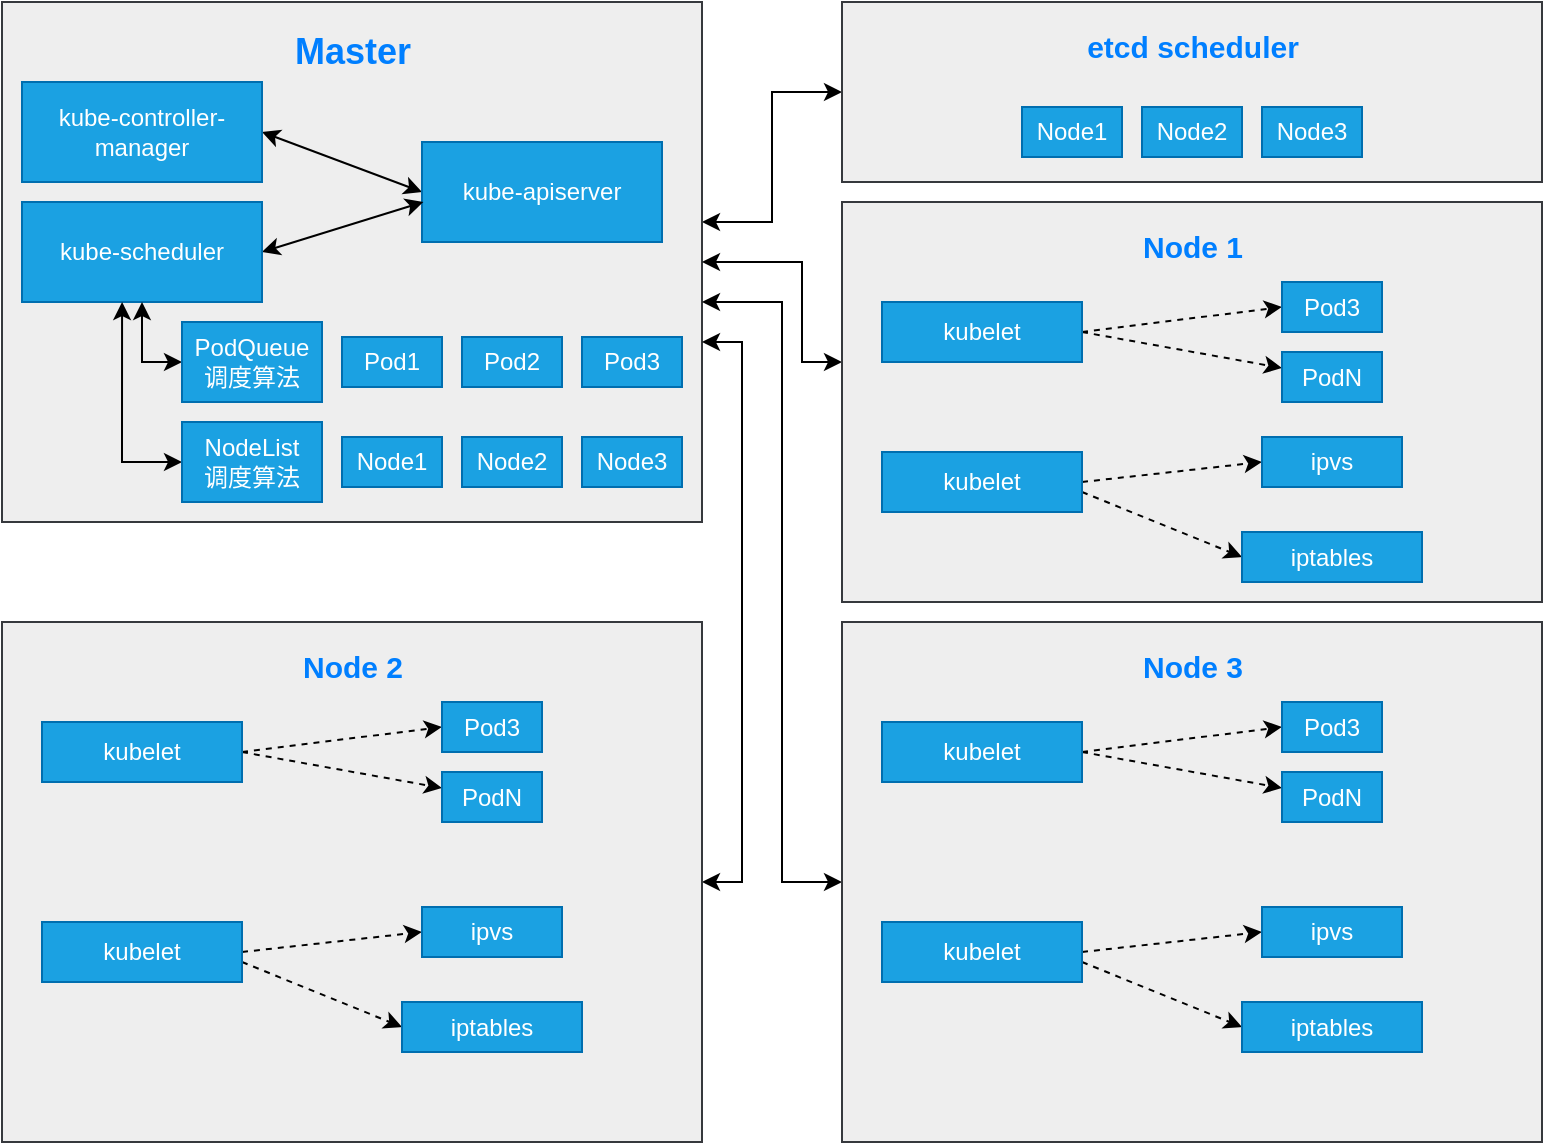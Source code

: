 <mxfile version="16.1.2" type="device" pages="2"><diagram id="AMbLInTUWC5z0L7OOY_3" name="scheduler 流程图"><mxGraphModel dx="1727" dy="1113" grid="1" gridSize="10" guides="1" tooltips="1" connect="1" arrows="1" fold="1" page="1" pageScale="1" pageWidth="827" pageHeight="1169" math="0" shadow="0"><root><mxCell id="0"/><mxCell id="1" parent="0"/><mxCell id="BOq9hFGbd_ouHMmcmS5--71" style="edgeStyle=orthogonalEdgeStyle;rounded=0;orthogonalLoop=1;jettySize=auto;html=1;fontSize=15;fontColor=#007FFF;startArrow=classic;startFill=1;strokeColor=default;" parent="1" source="BOq9hFGbd_ouHMmcmS5--21" target="BOq9hFGbd_ouHMmcmS5--18" edge="1"><mxGeometry relative="1" as="geometry"><Array as="points"><mxPoint x="425" y="345"/><mxPoint x="425" y="410"/></Array></mxGeometry></mxCell><mxCell id="BOq9hFGbd_ouHMmcmS5--21" value="" style="rounded=0;whiteSpace=wrap;html=1;fillColor=#eeeeee;strokeColor=#36393d;labelPosition=center;verticalLabelPosition=top;align=center;verticalAlign=bottom;" parent="1" vertex="1"><mxGeometry x="460" y="300" width="350" height="90" as="geometry"/></mxCell><mxCell id="BOq9hFGbd_ouHMmcmS5--18" value="" style="rounded=0;whiteSpace=wrap;html=1;fillColor=#eeeeee;strokeColor=#36393d;labelPosition=center;verticalLabelPosition=top;align=center;verticalAlign=bottom;" parent="1" vertex="1"><mxGeometry x="40" y="300" width="350" height="260" as="geometry"/></mxCell><mxCell id="BOq9hFGbd_ouHMmcmS5--5" style="edgeStyle=none;rounded=0;orthogonalLoop=1;jettySize=auto;html=1;exitX=1;exitY=0.5;exitDx=0;exitDy=0;strokeColor=default;startArrow=classic;startFill=1;entryX=0;entryY=0.5;entryDx=0;entryDy=0;" parent="1" source="BOq9hFGbd_ouHMmcmS5--1" target="BOq9hFGbd_ouHMmcmS5--2" edge="1"><mxGeometry relative="1" as="geometry"><mxPoint x="260" y="400" as="targetPoint"/><Array as="points"/></mxGeometry></mxCell><mxCell id="BOq9hFGbd_ouHMmcmS5--1" value="kube-controller-manager" style="rounded=0;whiteSpace=wrap;html=1;fillColor=#1ba1e2;fontColor=#ffffff;strokeColor=#006EAF;" parent="1" vertex="1"><mxGeometry x="50" y="340" width="120" height="50" as="geometry"/></mxCell><mxCell id="BOq9hFGbd_ouHMmcmS5--2" value="kube-apiserver" style="rounded=0;whiteSpace=wrap;html=1;fillColor=#1ba1e2;fontColor=#ffffff;strokeColor=#006EAF;" parent="1" vertex="1"><mxGeometry x="250" y="370" width="120" height="50" as="geometry"/></mxCell><mxCell id="BOq9hFGbd_ouHMmcmS5--6" style="edgeStyle=none;rounded=0;orthogonalLoop=1;jettySize=auto;html=1;exitX=1;exitY=0.5;exitDx=0;exitDy=0;entryX=0.006;entryY=0.599;entryDx=0;entryDy=0;startArrow=classic;startFill=1;strokeColor=default;entryPerimeter=0;" parent="1" source="BOq9hFGbd_ouHMmcmS5--3" target="BOq9hFGbd_ouHMmcmS5--2" edge="1"><mxGeometry relative="1" as="geometry"/></mxCell><mxCell id="BOq9hFGbd_ouHMmcmS5--3" value="kube-scheduler" style="rounded=0;whiteSpace=wrap;html=1;fillColor=#1ba1e2;fontColor=#ffffff;strokeColor=#006EAF;" parent="1" vertex="1"><mxGeometry x="50" y="400" width="120" height="50" as="geometry"/></mxCell><mxCell id="BOq9hFGbd_ouHMmcmS5--10" style="edgeStyle=orthogonalEdgeStyle;rounded=0;orthogonalLoop=1;jettySize=auto;html=1;entryX=0.5;entryY=1;entryDx=0;entryDy=0;startArrow=classic;startFill=1;strokeColor=default;exitX=0;exitY=0.5;exitDx=0;exitDy=0;" parent="1" source="BOq9hFGbd_ouHMmcmS5--7" target="BOq9hFGbd_ouHMmcmS5--3" edge="1"><mxGeometry relative="1" as="geometry"/></mxCell><mxCell id="BOq9hFGbd_ouHMmcmS5--7" value="PodQueue&lt;br&gt;调度算法" style="rounded=0;whiteSpace=wrap;html=1;fillColor=#1ba1e2;fontColor=#ffffff;strokeColor=#006EAF;" parent="1" vertex="1"><mxGeometry x="130" y="460" width="70" height="40" as="geometry"/></mxCell><mxCell id="BOq9hFGbd_ouHMmcmS5--11" style="edgeStyle=orthogonalEdgeStyle;rounded=0;orthogonalLoop=1;jettySize=auto;html=1;entryX=0.417;entryY=1;entryDx=0;entryDy=0;entryPerimeter=0;startArrow=classic;startFill=1;strokeColor=default;" parent="1" source="BOq9hFGbd_ouHMmcmS5--8" target="BOq9hFGbd_ouHMmcmS5--3" edge="1"><mxGeometry relative="1" as="geometry"><Array as="points"><mxPoint x="100" y="530"/></Array></mxGeometry></mxCell><mxCell id="BOq9hFGbd_ouHMmcmS5--8" value="NodeList&lt;br&gt;调度算法" style="rounded=0;whiteSpace=wrap;html=1;fillColor=#1ba1e2;fontColor=#ffffff;strokeColor=#006EAF;" parent="1" vertex="1"><mxGeometry x="130" y="510" width="70" height="40" as="geometry"/></mxCell><mxCell id="BOq9hFGbd_ouHMmcmS5--12" value="Pod1" style="rounded=0;whiteSpace=wrap;html=1;fillColor=#1ba1e2;fontColor=#ffffff;strokeColor=#006EAF;" parent="1" vertex="1"><mxGeometry x="210" y="467.5" width="50" height="25" as="geometry"/></mxCell><mxCell id="BOq9hFGbd_ouHMmcmS5--13" value="Pod2" style="rounded=0;whiteSpace=wrap;html=1;fillColor=#1ba1e2;fontColor=#ffffff;strokeColor=#006EAF;" parent="1" vertex="1"><mxGeometry x="270" y="467.5" width="50" height="25" as="geometry"/></mxCell><mxCell id="BOq9hFGbd_ouHMmcmS5--14" value="Pod3" style="rounded=0;whiteSpace=wrap;html=1;fillColor=#1ba1e2;fontColor=#ffffff;strokeColor=#006EAF;" parent="1" vertex="1"><mxGeometry x="330" y="467.5" width="50" height="25" as="geometry"/></mxCell><mxCell id="BOq9hFGbd_ouHMmcmS5--15" value="Node1" style="rounded=0;whiteSpace=wrap;html=1;fillColor=#1ba1e2;fontColor=#ffffff;strokeColor=#006EAF;" parent="1" vertex="1"><mxGeometry x="210" y="517.5" width="50" height="25" as="geometry"/></mxCell><mxCell id="BOq9hFGbd_ouHMmcmS5--16" value="Node2" style="rounded=0;whiteSpace=wrap;html=1;fillColor=#1ba1e2;fontColor=#ffffff;strokeColor=#006EAF;" parent="1" vertex="1"><mxGeometry x="270" y="517.5" width="50" height="25" as="geometry"/></mxCell><mxCell id="BOq9hFGbd_ouHMmcmS5--17" value="Node3" style="rounded=0;whiteSpace=wrap;html=1;fillColor=#1ba1e2;fontColor=#ffffff;strokeColor=#006EAF;" parent="1" vertex="1"><mxGeometry x="330" y="517.5" width="50" height="25" as="geometry"/></mxCell><mxCell id="BOq9hFGbd_ouHMmcmS5--23" value="Master" style="text;strokeColor=none;fillColor=none;html=1;fontSize=18;fontStyle=1;verticalAlign=middle;align=center;fontColor=#007FFF;" parent="1" vertex="1"><mxGeometry x="185" y="310" width="60" height="30" as="geometry"/></mxCell><mxCell id="BOq9hFGbd_ouHMmcmS5--24" value="&lt;font style=&quot;font-size: 15px&quot;&gt;etcd&amp;nbsp;scheduler&lt;/font&gt;" style="text;strokeColor=none;fillColor=none;html=1;fontSize=24;fontStyle=1;verticalAlign=middle;align=center;fontColor=#007FFF;" parent="1" vertex="1"><mxGeometry x="585" y="300" width="100" height="40" as="geometry"/></mxCell><mxCell id="BOq9hFGbd_ouHMmcmS5--25" value="Node1" style="rounded=0;whiteSpace=wrap;html=1;fillColor=#1ba1e2;fontColor=#ffffff;strokeColor=#006EAF;" parent="1" vertex="1"><mxGeometry x="550" y="352.5" width="50" height="25" as="geometry"/></mxCell><mxCell id="BOq9hFGbd_ouHMmcmS5--26" value="Node2" style="rounded=0;whiteSpace=wrap;html=1;fillColor=#1ba1e2;fontColor=#ffffff;strokeColor=#006EAF;" parent="1" vertex="1"><mxGeometry x="610" y="352.5" width="50" height="25" as="geometry"/></mxCell><mxCell id="BOq9hFGbd_ouHMmcmS5--27" value="Node3" style="rounded=0;whiteSpace=wrap;html=1;fillColor=#1ba1e2;fontColor=#ffffff;strokeColor=#006EAF;" parent="1" vertex="1"><mxGeometry x="670" y="352.5" width="50" height="25" as="geometry"/></mxCell><mxCell id="BOq9hFGbd_ouHMmcmS5--68" style="edgeStyle=orthogonalEdgeStyle;rounded=0;orthogonalLoop=1;jettySize=auto;html=1;fontSize=15;fontColor=#007FFF;startArrow=classic;startFill=1;strokeColor=default;" parent="1" source="BOq9hFGbd_ouHMmcmS5--29" target="BOq9hFGbd_ouHMmcmS5--18" edge="1"><mxGeometry relative="1" as="geometry"><Array as="points"><mxPoint x="440" y="480"/><mxPoint x="440" y="430"/></Array></mxGeometry></mxCell><mxCell id="BOq9hFGbd_ouHMmcmS5--29" value="" style="rounded=0;whiteSpace=wrap;html=1;fillColor=#eeeeee;strokeColor=#36393d;labelPosition=center;verticalLabelPosition=top;align=center;verticalAlign=bottom;" parent="1" vertex="1"><mxGeometry x="460" y="400" width="350" height="200" as="geometry"/></mxCell><mxCell id="BOq9hFGbd_ouHMmcmS5--30" value="&lt;span style=&quot;font-size: 15px&quot;&gt;Node 1&lt;/span&gt;" style="text;strokeColor=none;fillColor=none;html=1;fontSize=24;fontStyle=1;verticalAlign=middle;align=center;fontColor=#007FFF;" parent="1" vertex="1"><mxGeometry x="585" y="400" width="100" height="40" as="geometry"/></mxCell><mxCell id="BOq9hFGbd_ouHMmcmS5--36" style="edgeStyle=none;rounded=0;orthogonalLoop=1;jettySize=auto;html=1;entryX=0;entryY=0.5;entryDx=0;entryDy=0;fontSize=15;fontColor=#007FFF;startArrow=none;startFill=0;strokeColor=default;dashed=1;exitX=1;exitY=0.5;exitDx=0;exitDy=0;" parent="1" source="BOq9hFGbd_ouHMmcmS5--31" target="BOq9hFGbd_ouHMmcmS5--34" edge="1"><mxGeometry relative="1" as="geometry"/></mxCell><mxCell id="BOq9hFGbd_ouHMmcmS5--37" style="edgeStyle=none;rounded=0;orthogonalLoop=1;jettySize=auto;html=1;fontSize=15;fontColor=#007FFF;startArrow=none;startFill=0;strokeColor=default;dashed=1;exitX=1;exitY=0.5;exitDx=0;exitDy=0;" parent="1" source="BOq9hFGbd_ouHMmcmS5--31" target="BOq9hFGbd_ouHMmcmS5--33" edge="1"><mxGeometry relative="1" as="geometry"/></mxCell><mxCell id="BOq9hFGbd_ouHMmcmS5--31" value="kubelet" style="rounded=0;whiteSpace=wrap;html=1;fillColor=#1ba1e2;fontColor=#ffffff;strokeColor=#006EAF;" parent="1" vertex="1"><mxGeometry x="480" y="450" width="100" height="30" as="geometry"/></mxCell><mxCell id="BOq9hFGbd_ouHMmcmS5--40" style="edgeStyle=none;rounded=0;orthogonalLoop=1;jettySize=auto;html=1;entryX=0;entryY=0.5;entryDx=0;entryDy=0;dashed=1;fontSize=15;fontColor=#007FFF;startArrow=none;startFill=0;strokeColor=default;exitX=1;exitY=0.5;exitDx=0;exitDy=0;" parent="1" source="BOq9hFGbd_ouHMmcmS5--32" target="BOq9hFGbd_ouHMmcmS5--38" edge="1"><mxGeometry relative="1" as="geometry"/></mxCell><mxCell id="BOq9hFGbd_ouHMmcmS5--41" style="edgeStyle=none;rounded=0;orthogonalLoop=1;jettySize=auto;html=1;entryX=0;entryY=0.5;entryDx=0;entryDy=0;dashed=1;fontSize=15;fontColor=#007FFF;startArrow=none;startFill=0;strokeColor=default;" parent="1" target="BOq9hFGbd_ouHMmcmS5--39" edge="1"><mxGeometry relative="1" as="geometry"><mxPoint x="580" y="545" as="sourcePoint"/></mxGeometry></mxCell><mxCell id="BOq9hFGbd_ouHMmcmS5--32" value="kubelet" style="rounded=0;whiteSpace=wrap;html=1;fillColor=#1ba1e2;fontColor=#ffffff;strokeColor=#006EAF;" parent="1" vertex="1"><mxGeometry x="480" y="525" width="100" height="30" as="geometry"/></mxCell><mxCell id="BOq9hFGbd_ouHMmcmS5--33" value="PodN" style="rounded=0;whiteSpace=wrap;html=1;fillColor=#1ba1e2;fontColor=#ffffff;strokeColor=#006EAF;" parent="1" vertex="1"><mxGeometry x="680" y="475" width="50" height="25" as="geometry"/></mxCell><mxCell id="BOq9hFGbd_ouHMmcmS5--34" value="Pod3" style="rounded=0;whiteSpace=wrap;html=1;fillColor=#1ba1e2;fontColor=#ffffff;strokeColor=#006EAF;" parent="1" vertex="1"><mxGeometry x="680" y="440" width="50" height="25" as="geometry"/></mxCell><mxCell id="BOq9hFGbd_ouHMmcmS5--38" value="ipvs" style="rounded=0;whiteSpace=wrap;html=1;fillColor=#1ba1e2;fontColor=#ffffff;strokeColor=#006EAF;" parent="1" vertex="1"><mxGeometry x="670" y="517.5" width="70" height="25" as="geometry"/></mxCell><mxCell id="BOq9hFGbd_ouHMmcmS5--39" value="iptables" style="rounded=0;whiteSpace=wrap;html=1;fillColor=#1ba1e2;fontColor=#ffffff;strokeColor=#006EAF;" parent="1" vertex="1"><mxGeometry x="660" y="565" width="90" height="25" as="geometry"/></mxCell><mxCell id="BOq9hFGbd_ouHMmcmS5--70" style="edgeStyle=orthogonalEdgeStyle;rounded=0;orthogonalLoop=1;jettySize=auto;html=1;fontSize=15;fontColor=#007FFF;startArrow=classic;startFill=1;strokeColor=default;" parent="1" source="BOq9hFGbd_ouHMmcmS5--42" target="BOq9hFGbd_ouHMmcmS5--18" edge="1"><mxGeometry relative="1" as="geometry"><Array as="points"><mxPoint x="410" y="740"/><mxPoint x="410" y="470"/></Array></mxGeometry></mxCell><mxCell id="BOq9hFGbd_ouHMmcmS5--42" value="" style="rounded=0;whiteSpace=wrap;html=1;fillColor=#eeeeee;strokeColor=#36393d;labelPosition=center;verticalLabelPosition=top;align=center;verticalAlign=bottom;" parent="1" vertex="1"><mxGeometry x="40" y="610" width="350" height="260" as="geometry"/></mxCell><mxCell id="BOq9hFGbd_ouHMmcmS5--43" value="&lt;span style=&quot;font-size: 15px&quot;&gt;Node 2&lt;/span&gt;" style="text;strokeColor=none;fillColor=none;html=1;fontSize=24;fontStyle=1;verticalAlign=middle;align=center;fontColor=#007FFF;" parent="1" vertex="1"><mxGeometry x="165" y="610" width="100" height="40" as="geometry"/></mxCell><mxCell id="BOq9hFGbd_ouHMmcmS5--44" style="edgeStyle=none;rounded=0;orthogonalLoop=1;jettySize=auto;html=1;entryX=0;entryY=0.5;entryDx=0;entryDy=0;fontSize=15;fontColor=#007FFF;startArrow=none;startFill=0;strokeColor=default;dashed=1;exitX=1;exitY=0.5;exitDx=0;exitDy=0;" parent="1" source="BOq9hFGbd_ouHMmcmS5--46" target="BOq9hFGbd_ouHMmcmS5--51" edge="1"><mxGeometry relative="1" as="geometry"/></mxCell><mxCell id="BOq9hFGbd_ouHMmcmS5--45" style="edgeStyle=none;rounded=0;orthogonalLoop=1;jettySize=auto;html=1;fontSize=15;fontColor=#007FFF;startArrow=none;startFill=0;strokeColor=default;dashed=1;exitX=1;exitY=0.5;exitDx=0;exitDy=0;" parent="1" source="BOq9hFGbd_ouHMmcmS5--46" target="BOq9hFGbd_ouHMmcmS5--50" edge="1"><mxGeometry relative="1" as="geometry"/></mxCell><mxCell id="BOq9hFGbd_ouHMmcmS5--46" value="kubelet" style="rounded=0;whiteSpace=wrap;html=1;fillColor=#1ba1e2;fontColor=#ffffff;strokeColor=#006EAF;" parent="1" vertex="1"><mxGeometry x="60" y="660" width="100" height="30" as="geometry"/></mxCell><mxCell id="BOq9hFGbd_ouHMmcmS5--47" style="edgeStyle=none;rounded=0;orthogonalLoop=1;jettySize=auto;html=1;entryX=0;entryY=0.5;entryDx=0;entryDy=0;dashed=1;fontSize=15;fontColor=#007FFF;startArrow=none;startFill=0;strokeColor=default;exitX=1;exitY=0.5;exitDx=0;exitDy=0;" parent="1" source="BOq9hFGbd_ouHMmcmS5--49" target="BOq9hFGbd_ouHMmcmS5--52" edge="1"><mxGeometry relative="1" as="geometry"/></mxCell><mxCell id="BOq9hFGbd_ouHMmcmS5--48" style="edgeStyle=none;rounded=0;orthogonalLoop=1;jettySize=auto;html=1;entryX=0;entryY=0.5;entryDx=0;entryDy=0;dashed=1;fontSize=15;fontColor=#007FFF;startArrow=none;startFill=0;strokeColor=default;" parent="1" target="BOq9hFGbd_ouHMmcmS5--53" edge="1"><mxGeometry relative="1" as="geometry"><mxPoint x="160" y="780" as="sourcePoint"/></mxGeometry></mxCell><mxCell id="BOq9hFGbd_ouHMmcmS5--49" value="kubelet" style="rounded=0;whiteSpace=wrap;html=1;fillColor=#1ba1e2;fontColor=#ffffff;strokeColor=#006EAF;" parent="1" vertex="1"><mxGeometry x="60" y="760" width="100" height="30" as="geometry"/></mxCell><mxCell id="BOq9hFGbd_ouHMmcmS5--50" value="PodN" style="rounded=0;whiteSpace=wrap;html=1;fillColor=#1ba1e2;fontColor=#ffffff;strokeColor=#006EAF;" parent="1" vertex="1"><mxGeometry x="260" y="685" width="50" height="25" as="geometry"/></mxCell><mxCell id="BOq9hFGbd_ouHMmcmS5--51" value="Pod3" style="rounded=0;whiteSpace=wrap;html=1;fillColor=#1ba1e2;fontColor=#ffffff;strokeColor=#006EAF;" parent="1" vertex="1"><mxGeometry x="260" y="650" width="50" height="25" as="geometry"/></mxCell><mxCell id="BOq9hFGbd_ouHMmcmS5--52" value="ipvs" style="rounded=0;whiteSpace=wrap;html=1;fillColor=#1ba1e2;fontColor=#ffffff;strokeColor=#006EAF;" parent="1" vertex="1"><mxGeometry x="250" y="752.5" width="70" height="25" as="geometry"/></mxCell><mxCell id="BOq9hFGbd_ouHMmcmS5--53" value="iptables" style="rounded=0;whiteSpace=wrap;html=1;fillColor=#1ba1e2;fontColor=#ffffff;strokeColor=#006EAF;" parent="1" vertex="1"><mxGeometry x="240" y="800" width="90" height="25" as="geometry"/></mxCell><mxCell id="BOq9hFGbd_ouHMmcmS5--69" style="edgeStyle=orthogonalEdgeStyle;rounded=0;orthogonalLoop=1;jettySize=auto;html=1;fontSize=15;fontColor=#007FFF;startArrow=classic;startFill=1;strokeColor=default;" parent="1" source="BOq9hFGbd_ouHMmcmS5--54" target="BOq9hFGbd_ouHMmcmS5--18" edge="1"><mxGeometry relative="1" as="geometry"><Array as="points"><mxPoint x="430" y="740"/><mxPoint x="430" y="450"/></Array></mxGeometry></mxCell><mxCell id="BOq9hFGbd_ouHMmcmS5--54" value="" style="rounded=0;whiteSpace=wrap;html=1;fillColor=#eeeeee;strokeColor=#36393d;labelPosition=center;verticalLabelPosition=top;align=center;verticalAlign=bottom;" parent="1" vertex="1"><mxGeometry x="460" y="610" width="350" height="260" as="geometry"/></mxCell><mxCell id="BOq9hFGbd_ouHMmcmS5--55" value="&lt;span style=&quot;font-size: 15px&quot;&gt;Node 3&lt;/span&gt;" style="text;strokeColor=none;fillColor=none;html=1;fontSize=24;fontStyle=1;verticalAlign=middle;align=center;fontColor=#007FFF;" parent="1" vertex="1"><mxGeometry x="585" y="610" width="100" height="40" as="geometry"/></mxCell><mxCell id="BOq9hFGbd_ouHMmcmS5--56" style="edgeStyle=none;rounded=0;orthogonalLoop=1;jettySize=auto;html=1;entryX=0;entryY=0.5;entryDx=0;entryDy=0;fontSize=15;fontColor=#007FFF;startArrow=none;startFill=0;strokeColor=default;dashed=1;exitX=1;exitY=0.5;exitDx=0;exitDy=0;" parent="1" source="BOq9hFGbd_ouHMmcmS5--58" target="BOq9hFGbd_ouHMmcmS5--63" edge="1"><mxGeometry relative="1" as="geometry"/></mxCell><mxCell id="BOq9hFGbd_ouHMmcmS5--57" style="edgeStyle=none;rounded=0;orthogonalLoop=1;jettySize=auto;html=1;fontSize=15;fontColor=#007FFF;startArrow=none;startFill=0;strokeColor=default;dashed=1;exitX=1;exitY=0.5;exitDx=0;exitDy=0;" parent="1" source="BOq9hFGbd_ouHMmcmS5--58" target="BOq9hFGbd_ouHMmcmS5--62" edge="1"><mxGeometry relative="1" as="geometry"/></mxCell><mxCell id="BOq9hFGbd_ouHMmcmS5--58" value="kubelet" style="rounded=0;whiteSpace=wrap;html=1;fillColor=#1ba1e2;fontColor=#ffffff;strokeColor=#006EAF;" parent="1" vertex="1"><mxGeometry x="480" y="660" width="100" height="30" as="geometry"/></mxCell><mxCell id="BOq9hFGbd_ouHMmcmS5--59" style="edgeStyle=none;rounded=0;orthogonalLoop=1;jettySize=auto;html=1;entryX=0;entryY=0.5;entryDx=0;entryDy=0;dashed=1;fontSize=15;fontColor=#007FFF;startArrow=none;startFill=0;strokeColor=default;exitX=1;exitY=0.5;exitDx=0;exitDy=0;" parent="1" source="BOq9hFGbd_ouHMmcmS5--61" target="BOq9hFGbd_ouHMmcmS5--64" edge="1"><mxGeometry relative="1" as="geometry"/></mxCell><mxCell id="BOq9hFGbd_ouHMmcmS5--60" style="edgeStyle=none;rounded=0;orthogonalLoop=1;jettySize=auto;html=1;entryX=0;entryY=0.5;entryDx=0;entryDy=0;dashed=1;fontSize=15;fontColor=#007FFF;startArrow=none;startFill=0;strokeColor=default;" parent="1" target="BOq9hFGbd_ouHMmcmS5--65" edge="1"><mxGeometry relative="1" as="geometry"><mxPoint x="580" y="780" as="sourcePoint"/></mxGeometry></mxCell><mxCell id="BOq9hFGbd_ouHMmcmS5--61" value="kubelet" style="rounded=0;whiteSpace=wrap;html=1;fillColor=#1ba1e2;fontColor=#ffffff;strokeColor=#006EAF;" parent="1" vertex="1"><mxGeometry x="480" y="760" width="100" height="30" as="geometry"/></mxCell><mxCell id="BOq9hFGbd_ouHMmcmS5--62" value="PodN" style="rounded=0;whiteSpace=wrap;html=1;fillColor=#1ba1e2;fontColor=#ffffff;strokeColor=#006EAF;" parent="1" vertex="1"><mxGeometry x="680" y="685" width="50" height="25" as="geometry"/></mxCell><mxCell id="BOq9hFGbd_ouHMmcmS5--63" value="Pod3" style="rounded=0;whiteSpace=wrap;html=1;fillColor=#1ba1e2;fontColor=#ffffff;strokeColor=#006EAF;" parent="1" vertex="1"><mxGeometry x="680" y="650" width="50" height="25" as="geometry"/></mxCell><mxCell id="BOq9hFGbd_ouHMmcmS5--64" value="ipvs" style="rounded=0;whiteSpace=wrap;html=1;fillColor=#1ba1e2;fontColor=#ffffff;strokeColor=#006EAF;" parent="1" vertex="1"><mxGeometry x="670" y="752.5" width="70" height="25" as="geometry"/></mxCell><mxCell id="BOq9hFGbd_ouHMmcmS5--65" value="iptables" style="rounded=0;whiteSpace=wrap;html=1;fillColor=#1ba1e2;fontColor=#ffffff;strokeColor=#006EAF;" parent="1" vertex="1"><mxGeometry x="660" y="800" width="90" height="25" as="geometry"/></mxCell></root></mxGraphModel></diagram><diagram id="1aTZbC6DFxVrM36IB5ay" name="第 2 页"><mxGraphModel dx="1209" dy="779" grid="1" gridSize="10" guides="1" tooltips="1" connect="1" arrows="1" fold="1" page="1" pageScale="1" pageWidth="827" pageHeight="1169" math="0" shadow="0"><root><mxCell id="l9u2x4tF5f3eRJIdcf3E-0"/><mxCell id="l9u2x4tF5f3eRJIdcf3E-1" parent="l9u2x4tF5f3eRJIdcf3E-0"/><mxCell id="l9u2x4tF5f3eRJIdcf3E-33" value="" style="rounded=1;whiteSpace=wrap;html=1;absoluteArcSize=1;arcSize=14;strokeWidth=2;fillColor=#f5f5f5;strokeColor=#666666;fontColor=#333333;" vertex="1" parent="l9u2x4tF5f3eRJIdcf3E-1"><mxGeometry x="400" y="240" width="360" height="140" as="geometry"/></mxCell><mxCell id="l9u2x4tF5f3eRJIdcf3E-10" value="" style="rounded=1;whiteSpace=wrap;html=1;absoluteArcSize=1;arcSize=14;strokeWidth=2;fillColor=#f5f5f5;fontColor=#333333;strokeColor=#666666;" vertex="1" parent="l9u2x4tF5f3eRJIdcf3E-1"><mxGeometry x="40" y="240" width="330" height="300" as="geometry"/></mxCell><mxCell id="l9u2x4tF5f3eRJIdcf3E-32" style="edgeStyle=orthogonalEdgeStyle;rounded=0;orthogonalLoop=1;jettySize=auto;html=1;entryX=0.25;entryY=0;entryDx=0;entryDy=0;dashed=1;dashPattern=1 1;" edge="1" parent="l9u2x4tF5f3eRJIdcf3E-1" source="l9u2x4tF5f3eRJIdcf3E-4" target="l9u2x4tF5f3eRJIdcf3E-12"><mxGeometry relative="1" as="geometry"/></mxCell><mxCell id="l9u2x4tF5f3eRJIdcf3E-4" value="" style="sketch=0;html=1;dashed=0;whitespace=wrap;fillColor=#2875E2;strokeColor=#ffffff;points=[[0.005,0.63,0],[0.1,0.2,0],[0.9,0.2,0],[0.5,0,0],[0.995,0.63,0],[0.72,0.99,0],[0.5,1,0],[0.28,0.99,0]];shape=mxgraph.kubernetes.icon;prIcon=user" vertex="1" parent="l9u2x4tF5f3eRJIdcf3E-1"><mxGeometry x="113" y="130" width="80" height="80" as="geometry"/></mxCell><mxCell id="l9u2x4tF5f3eRJIdcf3E-7" value="" style="html=1;dashed=0;whitespace=wrap;shape=mxgraph.dfd.start;fillColor=#fad7ac;strokeColor=#b46504;" vertex="1" parent="l9u2x4tF5f3eRJIdcf3E-1"><mxGeometry x="105" y="480" width="230" height="50" as="geometry"/></mxCell><mxCell id="l9u2x4tF5f3eRJIdcf3E-21" style="edgeStyle=orthogonalEdgeStyle;rounded=0;orthogonalLoop=1;jettySize=auto;html=1;dashed=1;dashPattern=1 1;" edge="1" parent="l9u2x4tF5f3eRJIdcf3E-1" source="l9u2x4tF5f3eRJIdcf3E-12" target="l9u2x4tF5f3eRJIdcf3E-20"><mxGeometry relative="1" as="geometry"><Array as="points"><mxPoint x="210" y="350"/><mxPoint x="210" y="350"/></Array></mxGeometry></mxCell><mxCell id="l9u2x4tF5f3eRJIdcf3E-25" style="edgeStyle=orthogonalEdgeStyle;rounded=0;orthogonalLoop=1;jettySize=auto;html=1;dashed=1;dashPattern=1 1;" edge="1" parent="l9u2x4tF5f3eRJIdcf3E-1" source="l9u2x4tF5f3eRJIdcf3E-12" target="l9u2x4tF5f3eRJIdcf3E-23"><mxGeometry relative="1" as="geometry"><Array as="points"><mxPoint x="210" y="330"/><mxPoint x="265" y="330"/></Array></mxGeometry></mxCell><mxCell id="l9u2x4tF5f3eRJIdcf3E-38" value="" style="edgeStyle=orthogonalEdgeStyle;rounded=0;orthogonalLoop=1;jettySize=auto;html=1;dashed=1;dashPattern=1 1;" edge="1" parent="l9u2x4tF5f3eRJIdcf3E-1" source="l9u2x4tF5f3eRJIdcf3E-12" target="l9u2x4tF5f3eRJIdcf3E-37"><mxGeometry relative="1" as="geometry"><Array as="points"><mxPoint x="420" y="285"/><mxPoint x="420" y="325"/></Array></mxGeometry></mxCell><mxCell id="l9u2x4tF5f3eRJIdcf3E-12" value="kube-APIserver&amp;nbsp;&amp;nbsp;" style="rounded=1;whiteSpace=wrap;html=1;absoluteArcSize=1;arcSize=14;strokeWidth=2;align=center;fillColor=#e1d5e7;strokeColor=#9673a6;" vertex="1" parent="l9u2x4tF5f3eRJIdcf3E-1"><mxGeometry x="95" y="260" width="230" height="50" as="geometry"/></mxCell><mxCell id="l9u2x4tF5f3eRJIdcf3E-13" value="" style="sketch=0;html=1;dashed=0;whitespace=wrap;fillColor=#2875E2;strokeColor=#ffffff;points=[[0.005,0.63,0],[0.1,0.2,0],[0.9,0.2,0],[0.5,0,0],[0.995,0.63,0],[0.72,0.99,0],[0.5,1,0],[0.28,0.99,0]];shape=mxgraph.kubernetes.icon;prIcon=api;labelPosition=center;verticalLabelPosition=bottom;align=center;verticalAlign=top;spacing=0;spacingBottom=0;" vertex="1" parent="l9u2x4tF5f3eRJIdcf3E-1"><mxGeometry x="95" y="265" width="55" height="40" as="geometry"/></mxCell><mxCell id="l9u2x4tF5f3eRJIdcf3E-15" value="Controller-manager" style="rounded=1;whiteSpace=wrap;html=1;absoluteArcSize=1;arcSize=14;strokeWidth=2;fillColor=#bac8d3;strokeColor=#23445d;" vertex="1" parent="l9u2x4tF5f3eRJIdcf3E-1"><mxGeometry x="60" y="345" width="80" height="40" as="geometry"/></mxCell><mxCell id="l9u2x4tF5f3eRJIdcf3E-18" value="Master" style="text;html=1;strokeColor=none;fillColor=none;align=center;verticalAlign=middle;whiteSpace=wrap;rounded=0;" vertex="1" parent="l9u2x4tF5f3eRJIdcf3E-1"><mxGeometry x="165" y="489" width="60" height="30" as="geometry"/></mxCell><mxCell id="l9u2x4tF5f3eRJIdcf3E-20" value="&amp;nbsp; &amp;nbsp; kube-scheduler&amp;nbsp; &amp;nbsp;&amp;nbsp;" style="rounded=1;whiteSpace=wrap;html=1;absoluteArcSize=1;arcSize=14;strokeWidth=2;fillColor=#fad7ac;strokeColor=#b46504;align=right;" vertex="1" parent="l9u2x4tF5f3eRJIdcf3E-1"><mxGeometry x="170" y="430" width="155" height="40" as="geometry"/></mxCell><mxCell id="l9u2x4tF5f3eRJIdcf3E-22" value="" style="sketch=0;html=1;dashed=0;whitespace=wrap;fillColor=#2875E2;strokeColor=#ffffff;points=[[0.005,0.63,0],[0.1,0.2,0],[0.9,0.2,0],[0.5,0,0],[0.995,0.63,0],[0.72,0.99,0],[0.5,1,0],[0.28,0.99,0]];shape=mxgraph.kubernetes.icon;prIcon=sched;aspect=fixed;" vertex="1" parent="l9u2x4tF5f3eRJIdcf3E-1"><mxGeometry x="177.5" y="432.5" width="35" height="35" as="geometry"/></mxCell><mxCell id="l9u2x4tF5f3eRJIdcf3E-23" value="" style="rounded=1;whiteSpace=wrap;html=1;absoluteArcSize=1;arcSize=14;strokeWidth=2;aspect=fixed;fillColor=#b1ddf0;strokeColor=#10739e;" vertex="1" parent="l9u2x4tF5f3eRJIdcf3E-1"><mxGeometry x="230" y="360" width="60" height="60" as="geometry"/></mxCell><mxCell id="l9u2x4tF5f3eRJIdcf3E-24" value="etcd" style="sketch=0;html=1;dashed=0;whitespace=wrap;fillColor=#2875E2;strokeColor=#ffffff;points=[[0.005,0.63,0],[0.1,0.2,0],[0.9,0.2,0],[0.5,0,0],[0.995,0.63,0],[0.72,0.99,0],[0.5,1,0],[0.28,0.99,0]];shape=mxgraph.kubernetes.icon;prIcon=etcd;labelPosition=center;verticalLabelPosition=bottom;align=center;verticalAlign=top;" vertex="1" parent="l9u2x4tF5f3eRJIdcf3E-1"><mxGeometry x="245" y="365" width="30" height="29" as="geometry"/></mxCell><mxCell id="l9u2x4tF5f3eRJIdcf3E-28" value="" style="sketch=0;html=1;dashed=0;whitespace=wrap;fillColor=#2875E2;strokeColor=#ffffff;points=[[0.005,0.63,0],[0.1,0.2,0],[0.9,0.2,0],[0.5,0,0],[0.995,0.63,0],[0.72,0.99,0],[0.5,1,0],[0.28,0.99,0]];shape=mxgraph.kubernetes.icon;prIcon=master" vertex="1" parent="l9u2x4tF5f3eRJIdcf3E-1"><mxGeometry x="128" y="490" width="37" height="30" as="geometry"/></mxCell><mxCell id="l9u2x4tF5f3eRJIdcf3E-29" value="Master" style="text;html=1;strokeColor=none;fillColor=none;align=center;verticalAlign=middle;whiteSpace=wrap;rounded=0;" vertex="1" parent="l9u2x4tF5f3eRJIdcf3E-1"><mxGeometry x="165" y="489" width="60" height="30" as="geometry"/></mxCell><mxCell id="l9u2x4tF5f3eRJIdcf3E-37" value="&amp;nbsp; &amp;nbsp;kubelet" style="whiteSpace=wrap;html=1;fillColor=#e1d5e7;strokeColor=#9673a6;rounded=1;arcSize=14;strokeWidth=2;" vertex="1" parent="l9u2x4tF5f3eRJIdcf3E-1"><mxGeometry x="430" y="310" width="120" height="30" as="geometry"/></mxCell><mxCell id="l9u2x4tF5f3eRJIdcf3E-39" value="" style="sketch=0;html=1;dashed=0;whitespace=wrap;fillColor=#2875E2;strokeColor=#ffffff;points=[[0.005,0.63,0],[0.1,0.2,0],[0.9,0.2,0],[0.5,0,0],[0.995,0.63,0],[0.72,0.99,0],[0.5,1,0],[0.28,0.99,0]];shape=mxgraph.kubernetes.icon;prIcon=kubelet" vertex="1" parent="l9u2x4tF5f3eRJIdcf3E-1"><mxGeometry x="440" y="313.5" width="20" height="23" as="geometry"/></mxCell><mxCell id="l9u2x4tF5f3eRJIdcf3E-42" value="" style="html=1;dashed=0;whitespace=wrap;shape=mxgraph.dfd.start;align=center;fillColor=#8BBF6D;strokeColor=#82b366;" vertex="1" parent="l9u2x4tF5f3eRJIdcf3E-1"><mxGeometry x="520" y="250" width="170" height="50" as="geometry"/></mxCell><mxCell id="l9u2x4tF5f3eRJIdcf3E-43" value="" style="sketch=0;html=1;dashed=0;whitespace=wrap;fillColor=#2875E2;strokeColor=#ffffff;points=[[0.005,0.63,0],[0.1,0.2,0],[0.9,0.2,0],[0.5,0,0],[0.995,0.63,0],[0.72,0.99,0],[0.5,1,0],[0.28,0.99,0]];shape=mxgraph.kubernetes.icon;prIcon=node" vertex="1" parent="l9u2x4tF5f3eRJIdcf3E-1"><mxGeometry x="530" y="254.25" width="30" height="21.5" as="geometry"/></mxCell><mxCell id="l9u2x4tF5f3eRJIdcf3E-44" value="" style="html=1;dashed=0;whitespace=wrap;shape=mxgraph.dfd.start;align=center;fillColor=#f5f5f5;fontColor=#333333;strokeColor=#666666;" vertex="1" parent="l9u2x4tF5f3eRJIdcf3E-1"><mxGeometry x="559.99" y="313.5" width="180" height="55" as="geometry"/></mxCell><mxCell id="l9u2x4tF5f3eRJIdcf3E-45" value="Container&amp;nbsp;Runtime&amp;nbsp;Engine" style="text;html=1;strokeColor=none;fillColor=none;align=center;verticalAlign=middle;whiteSpace=wrap;rounded=0;" vertex="1" parent="l9u2x4tF5f3eRJIdcf3E-1"><mxGeometry x="584.99" y="318.5" width="130" height="20" as="geometry"/></mxCell><mxCell id="l9u2x4tF5f3eRJIdcf3E-46" value="" style="sketch=0;aspect=fixed;html=1;points=[];align=center;image;fontSize=12;image=img/lib/mscae/Docker.svg;" vertex="1" parent="l9u2x4tF5f3eRJIdcf3E-1"><mxGeometry x="637.79" y="345" width="24.39" height="20" as="geometry"/></mxCell><mxCell id="l9u2x4tF5f3eRJIdcf3E-47" value="&lt;span&gt;Worker-Nodes&lt;/span&gt;" style="text;html=1;strokeColor=none;fillColor=none;align=center;verticalAlign=middle;whiteSpace=wrap;rounded=0;" vertex="1" parent="l9u2x4tF5f3eRJIdcf3E-1"><mxGeometry x="560" y="255" width="90" height="10" as="geometry"/></mxCell><mxCell id="l9u2x4tF5f3eRJIdcf3E-48" value="Host&amp;nbsp;Application&amp;nbsp;as&amp;nbsp;Containers" style="text;html=1;strokeColor=none;fillColor=none;align=center;verticalAlign=middle;whiteSpace=wrap;rounded=0;fontSize=8;" vertex="1" parent="l9u2x4tF5f3eRJIdcf3E-1"><mxGeometry x="560" y="267.5" width="120" height="15" as="geometry"/></mxCell><mxCell id="l9u2x4tF5f3eRJIdcf3E-49" value="" style="rounded=1;whiteSpace=wrap;html=1;absoluteArcSize=1;arcSize=14;strokeWidth=2;fillColor=#f5f5f5;strokeColor=#666666;fontColor=#333333;" vertex="1" parent="l9u2x4tF5f3eRJIdcf3E-1"><mxGeometry x="400" y="400" width="360" height="140" as="geometry"/></mxCell><mxCell id="l9u2x4tF5f3eRJIdcf3E-50" value="&amp;nbsp; &amp;nbsp;kubelet" style="whiteSpace=wrap;html=1;fillColor=#e1d5e7;strokeColor=#9673a6;rounded=1;arcSize=14;strokeWidth=2;" vertex="1" parent="l9u2x4tF5f3eRJIdcf3E-1"><mxGeometry x="430" y="470" width="120" height="30" as="geometry"/></mxCell><mxCell id="l9u2x4tF5f3eRJIdcf3E-51" value="" style="sketch=0;html=1;dashed=0;whitespace=wrap;fillColor=#2875E2;strokeColor=#ffffff;points=[[0.005,0.63,0],[0.1,0.2,0],[0.9,0.2,0],[0.5,0,0],[0.995,0.63,0],[0.72,0.99,0],[0.5,1,0],[0.28,0.99,0]];shape=mxgraph.kubernetes.icon;prIcon=kubelet" vertex="1" parent="l9u2x4tF5f3eRJIdcf3E-1"><mxGeometry x="440" y="473.5" width="20" height="23" as="geometry"/></mxCell><mxCell id="l9u2x4tF5f3eRJIdcf3E-52" value="" style="html=1;dashed=0;whitespace=wrap;shape=mxgraph.dfd.start;align=center;fillColor=#8BBF6D;strokeColor=#82b366;" vertex="1" parent="l9u2x4tF5f3eRJIdcf3E-1"><mxGeometry x="520" y="410" width="170" height="50" as="geometry"/></mxCell><mxCell id="l9u2x4tF5f3eRJIdcf3E-53" value="" style="sketch=0;html=1;dashed=0;whitespace=wrap;fillColor=#2875E2;strokeColor=#ffffff;points=[[0.005,0.63,0],[0.1,0.2,0],[0.9,0.2,0],[0.5,0,0],[0.995,0.63,0],[0.72,0.99,0],[0.5,1,0],[0.28,0.99,0]];shape=mxgraph.kubernetes.icon;prIcon=node" vertex="1" parent="l9u2x4tF5f3eRJIdcf3E-1"><mxGeometry x="530" y="414.25" width="30" height="21.5" as="geometry"/></mxCell><mxCell id="l9u2x4tF5f3eRJIdcf3E-54" value="" style="html=1;dashed=0;whitespace=wrap;shape=mxgraph.dfd.start;align=center;fillColor=#f5f5f5;fontColor=#333333;strokeColor=#666666;" vertex="1" parent="l9u2x4tF5f3eRJIdcf3E-1"><mxGeometry x="560" y="477.5" width="180" height="55" as="geometry"/></mxCell><mxCell id="l9u2x4tF5f3eRJIdcf3E-55" value="Container&amp;nbsp;Runtime&amp;nbsp;Engine" style="text;html=1;strokeColor=none;fillColor=none;align=center;verticalAlign=middle;whiteSpace=wrap;rounded=0;" vertex="1" parent="l9u2x4tF5f3eRJIdcf3E-1"><mxGeometry x="585" y="482.5" width="130" height="20" as="geometry"/></mxCell><mxCell id="l9u2x4tF5f3eRJIdcf3E-56" value="" style="sketch=0;aspect=fixed;html=1;points=[];align=center;image;fontSize=12;image=img/lib/mscae/Docker.svg;" vertex="1" parent="l9u2x4tF5f3eRJIdcf3E-1"><mxGeometry x="637.8" y="509" width="24.39" height="20" as="geometry"/></mxCell><mxCell id="l9u2x4tF5f3eRJIdcf3E-57" value="&lt;span&gt;Worker-Nodes&lt;/span&gt;" style="text;html=1;strokeColor=none;fillColor=none;align=center;verticalAlign=middle;whiteSpace=wrap;rounded=0;" vertex="1" parent="l9u2x4tF5f3eRJIdcf3E-1"><mxGeometry x="560" y="415" width="90" height="10" as="geometry"/></mxCell><mxCell id="l9u2x4tF5f3eRJIdcf3E-58" value="Host&amp;nbsp;Application&amp;nbsp;as&amp;nbsp;Containers" style="text;html=1;strokeColor=none;fillColor=none;align=center;verticalAlign=middle;whiteSpace=wrap;rounded=0;fontSize=8;" vertex="1" parent="l9u2x4tF5f3eRJIdcf3E-1"><mxGeometry x="560" y="427.5" width="120" height="15" as="geometry"/></mxCell><mxCell id="l9u2x4tF5f3eRJIdcf3E-65" value="&lt;span style=&quot;color: rgb(0, 0, 0); font-size: 15px;&quot;&gt;1.&amp;nbsp;Authentication&amp;nbsp;User&lt;/span&gt;" style="verticalLabelPosition=middle;verticalAlign=middle;html=1;shape=mxgraph.basic.rect;fillColor2=none;strokeWidth=2;size=20;indent=5;fontSize=12;fillColor=#f5f5f5;strokeColor=#666666;fontColor=#333333;rounded=1;arcSize=14;labelPosition=center;align=left;spacingLeft=4;" vertex="1" parent="l9u2x4tF5f3eRJIdcf3E-1"><mxGeometry x="400" y="130" width="160" height="30" as="geometry"/></mxCell><mxCell id="l9u2x4tF5f3eRJIdcf3E-66" value="&lt;span style=&quot;color: rgb(0, 0, 0); font-size: 15px;&quot;&gt;2.&amp;nbsp;Validate&amp;nbsp;Request&lt;/span&gt;" style="verticalLabelPosition=middle;verticalAlign=middle;html=1;shape=mxgraph.basic.rect;fillColor2=none;strokeWidth=2;size=20;indent=5;fontSize=12;fillColor=#f5f5f5;strokeColor=#666666;fontColor=#333333;rounded=1;arcSize=14;labelPosition=center;align=left;spacingLeft=4;" vertex="1" parent="l9u2x4tF5f3eRJIdcf3E-1"><mxGeometry x="400" y="160" width="160" height="30" as="geometry"/></mxCell><mxCell id="l9u2x4tF5f3eRJIdcf3E-67" value="&lt;span style=&quot;color: rgb(0, 0, 0); font-size: 15px;&quot;&gt;3.&amp;nbsp;Retrieve&amp;nbsp;data&lt;/span&gt;" style="verticalLabelPosition=middle;verticalAlign=middle;html=1;shape=mxgraph.basic.rect;fillColor2=none;strokeWidth=2;size=20;indent=5;fontSize=12;fillColor=#f5f5f5;strokeColor=#666666;fontColor=#333333;rounded=1;arcSize=14;labelPosition=center;align=left;spacingLeft=4;" vertex="1" parent="l9u2x4tF5f3eRJIdcf3E-1"><mxGeometry x="400" y="190" width="160" height="30" as="geometry"/></mxCell><mxCell id="l9u2x4tF5f3eRJIdcf3E-68" value="&lt;span style=&quot;color: rgb(0, 0, 0); font-size: 15px;&quot;&gt;6.&amp;nbsp;Kubelet&lt;/span&gt;" style="verticalLabelPosition=middle;verticalAlign=middle;html=1;shape=mxgraph.basic.rect;fillColor2=none;strokeWidth=2;size=20;indent=5;fontSize=12;fillColor=#f5f5f5;strokeColor=#666666;fontColor=#333333;rounded=1;arcSize=14;labelPosition=center;align=left;spacingLeft=4;" vertex="1" parent="l9u2x4tF5f3eRJIdcf3E-1"><mxGeometry x="586" y="190" width="160" height="30" as="geometry"/></mxCell><mxCell id="l9u2x4tF5f3eRJIdcf3E-69" value="&lt;span style=&quot;color: rgb(0, 0, 0); font-size: 15px;&quot;&gt;5.&amp;nbsp;Scheduler&lt;/span&gt;" style="verticalLabelPosition=middle;verticalAlign=middle;html=1;shape=mxgraph.basic.rect;fillColor2=none;strokeWidth=2;size=20;indent=5;fontSize=12;fillColor=#f5f5f5;strokeColor=#666666;fontColor=#333333;rounded=1;arcSize=14;labelPosition=center;align=left;spacingLeft=4;" vertex="1" parent="l9u2x4tF5f3eRJIdcf3E-1"><mxGeometry x="586" y="160" width="160" height="30" as="geometry"/></mxCell><mxCell id="l9u2x4tF5f3eRJIdcf3E-70" value="&lt;span style=&quot;color: rgb(0, 0, 0); font-size: 15px;&quot;&gt;4.&amp;nbsp;Update&amp;nbsp;ETCD&lt;/span&gt;" style="verticalLabelPosition=middle;verticalAlign=middle;html=1;shape=mxgraph.basic.rect;fillColor2=none;strokeWidth=2;size=20;indent=5;fontSize=12;fillColor=#f5f5f5;strokeColor=#666666;fontColor=#333333;rounded=1;arcSize=14;labelPosition=center;align=left;spacingLeft=4;" vertex="1" parent="l9u2x4tF5f3eRJIdcf3E-1"><mxGeometry x="586" y="130" width="160" height="30" as="geometry"/></mxCell></root></mxGraphModel></diagram></mxfile>